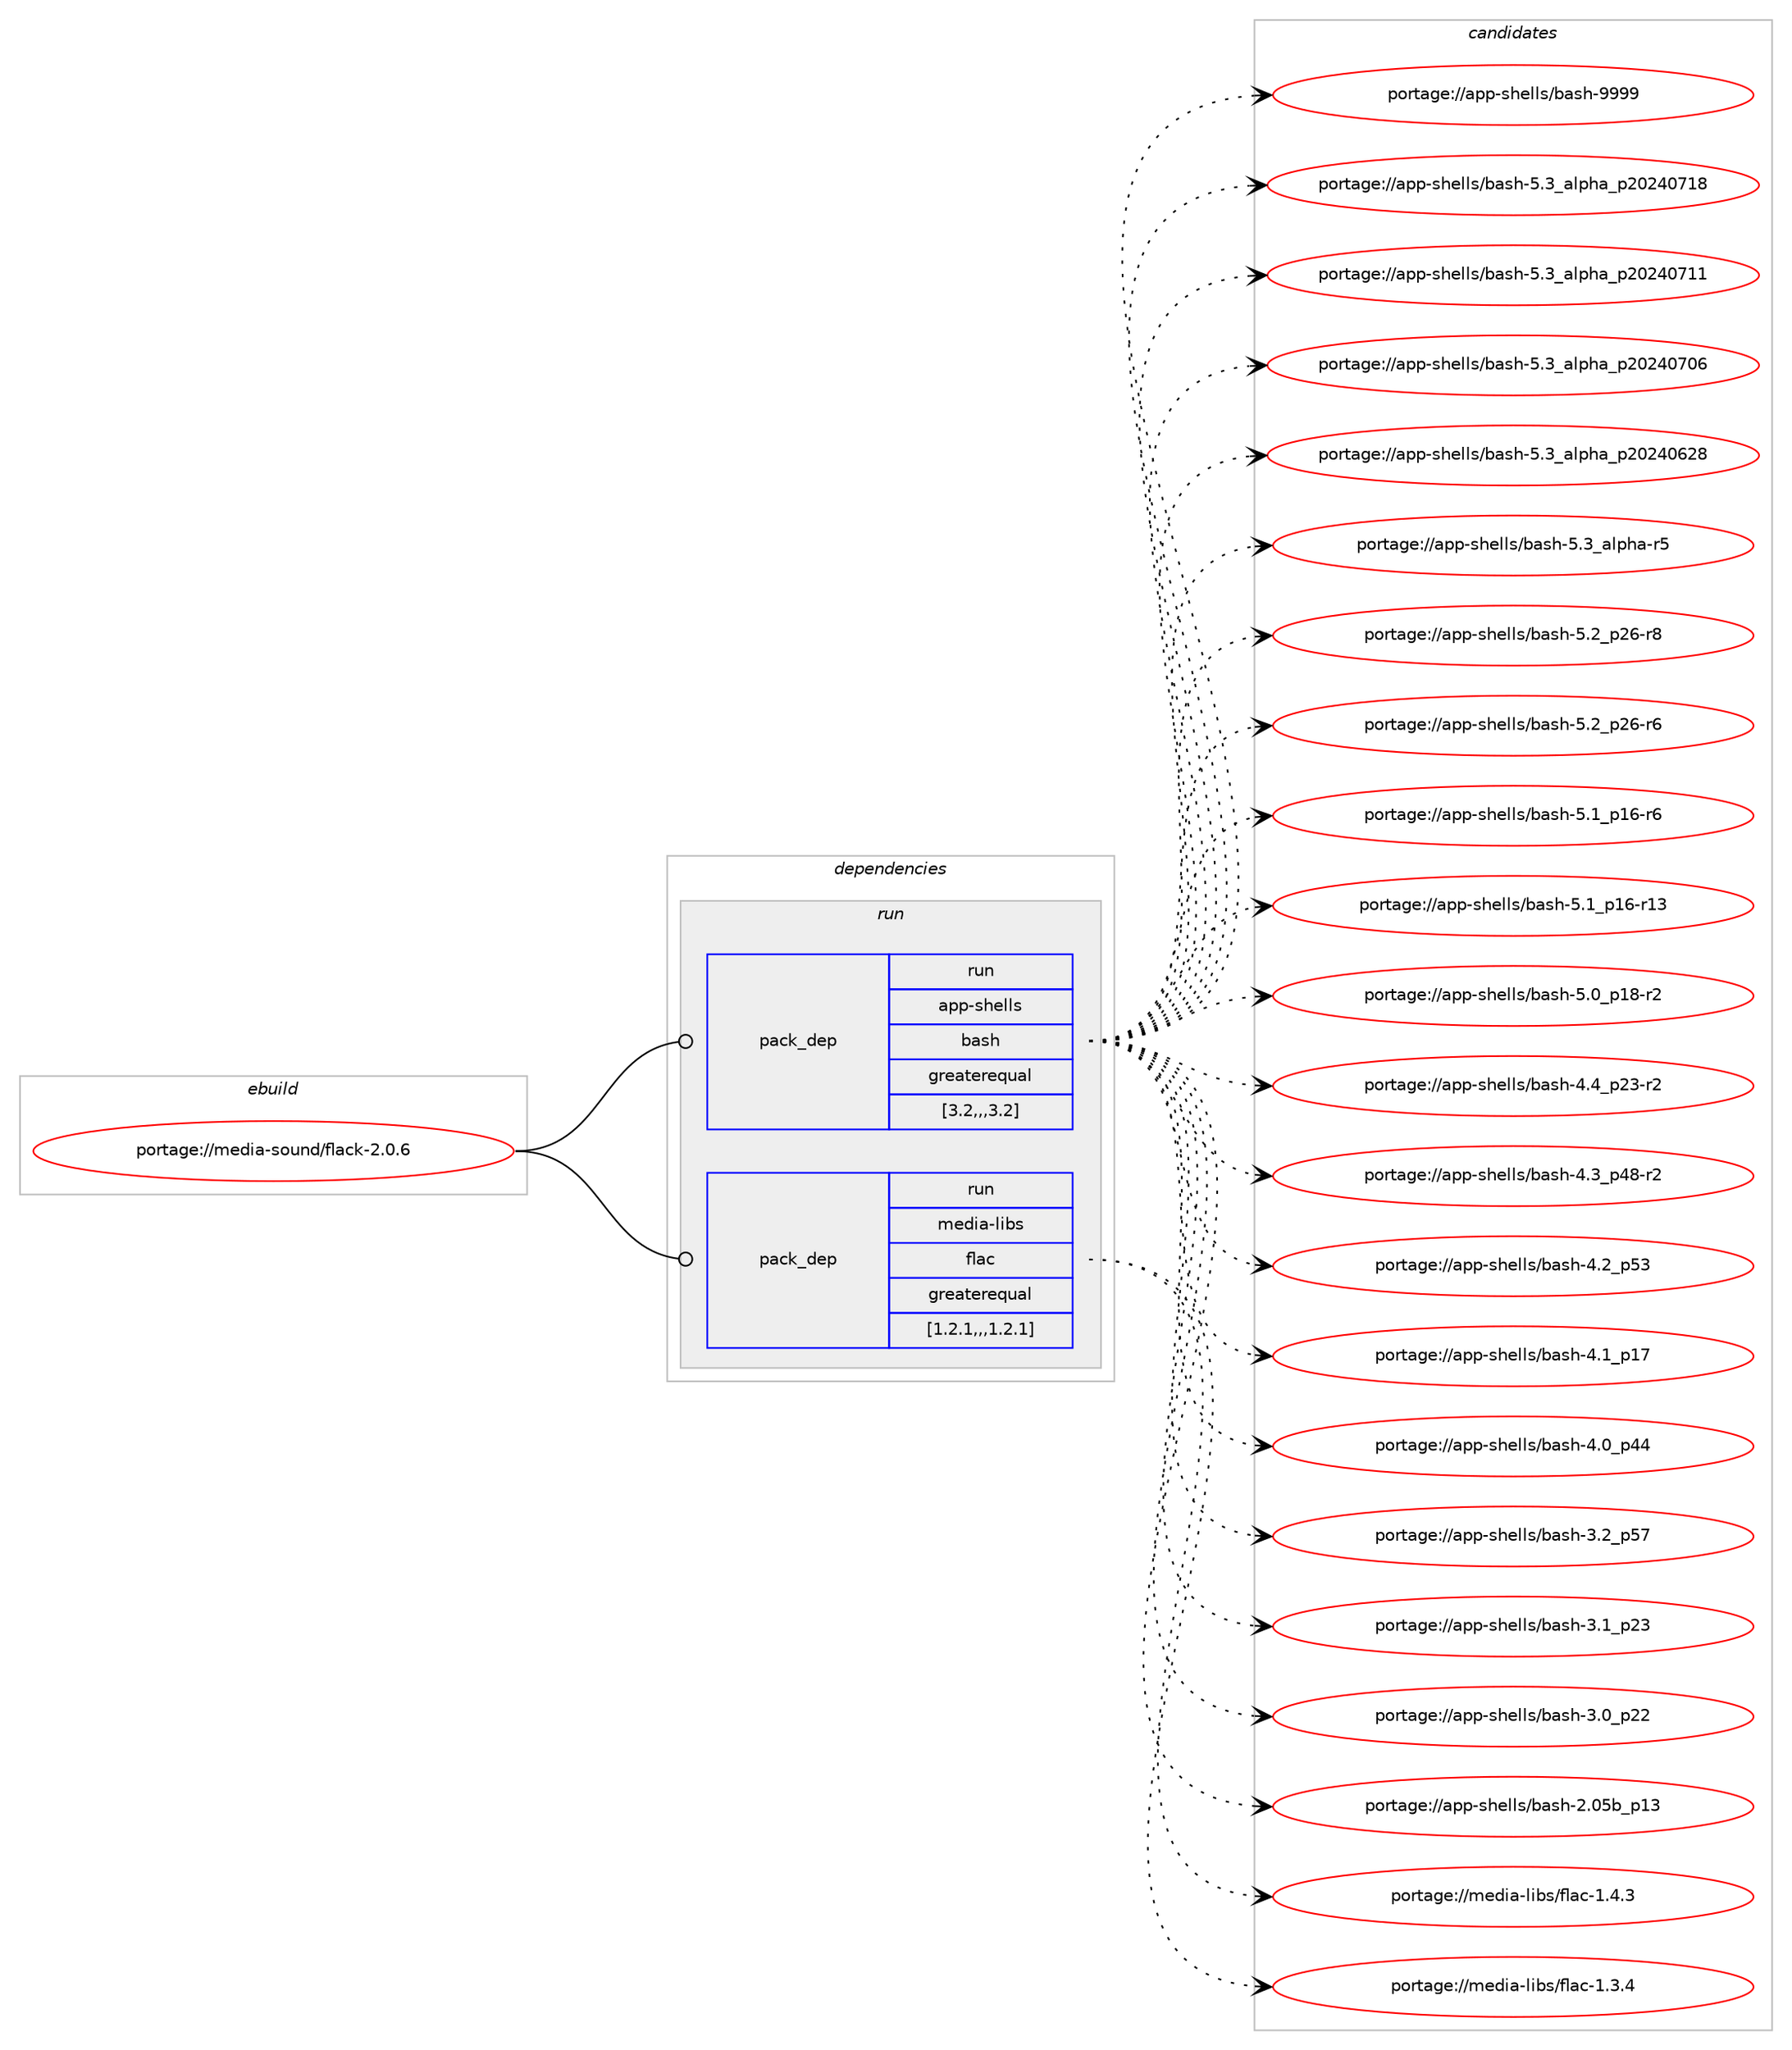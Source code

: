 digraph prolog {

# *************
# Graph options
# *************

newrank=true;
concentrate=true;
compound=true;
graph [rankdir=LR,fontname=Helvetica,fontsize=10,ranksep=1.5];#, ranksep=2.5, nodesep=0.2];
edge  [arrowhead=vee];
node  [fontname=Helvetica,fontsize=10];

# **********
# The ebuild
# **********

subgraph cluster_leftcol {
color=gray;
label=<<i>ebuild</i>>;
id [label="portage://media-sound/flack-2.0.6", color=red, width=4, href="../media-sound/flack-2.0.6.svg"];
}

# ****************
# The dependencies
# ****************

subgraph cluster_midcol {
color=gray;
label=<<i>dependencies</i>>;
subgraph cluster_compile {
fillcolor="#eeeeee";
style=filled;
label=<<i>compile</i>>;
}
subgraph cluster_compileandrun {
fillcolor="#eeeeee";
style=filled;
label=<<i>compile and run</i>>;
}
subgraph cluster_run {
fillcolor="#eeeeee";
style=filled;
label=<<i>run</i>>;
subgraph pack232808 {
dependency315149 [label=<<TABLE BORDER="0" CELLBORDER="1" CELLSPACING="0" CELLPADDING="4" WIDTH="220"><TR><TD ROWSPAN="6" CELLPADDING="30">pack_dep</TD></TR><TR><TD WIDTH="110">run</TD></TR><TR><TD>app-shells</TD></TR><TR><TD>bash</TD></TR><TR><TD>greaterequal</TD></TR><TR><TD>[3.2,,,3.2]</TD></TR></TABLE>>, shape=none, color=blue];
}
id:e -> dependency315149:w [weight=20,style="solid",arrowhead="odot"];
subgraph pack232809 {
dependency315150 [label=<<TABLE BORDER="0" CELLBORDER="1" CELLSPACING="0" CELLPADDING="4" WIDTH="220"><TR><TD ROWSPAN="6" CELLPADDING="30">pack_dep</TD></TR><TR><TD WIDTH="110">run</TD></TR><TR><TD>media-libs</TD></TR><TR><TD>flac</TD></TR><TR><TD>greaterequal</TD></TR><TR><TD>[1.2.1,,,1.2.1]</TD></TR></TABLE>>, shape=none, color=blue];
}
id:e -> dependency315150:w [weight=20,style="solid",arrowhead="odot"];
}
}

# **************
# The candidates
# **************

subgraph cluster_choices {
rank=same;
color=gray;
label=<<i>candidates</i>>;

subgraph choice232808 {
color=black;
nodesep=1;
choice97112112451151041011081081154798971151044557575757 [label="portage://app-shells/bash-9999", color=red, width=4,href="../app-shells/bash-9999.svg"];
choice971121124511510410110810811547989711510445534651959710811210497951125048505248554956 [label="portage://app-shells/bash-5.3_alpha_p20240718", color=red, width=4,href="../app-shells/bash-5.3_alpha_p20240718.svg"];
choice971121124511510410110810811547989711510445534651959710811210497951125048505248554949 [label="portage://app-shells/bash-5.3_alpha_p20240711", color=red, width=4,href="../app-shells/bash-5.3_alpha_p20240711.svg"];
choice971121124511510410110810811547989711510445534651959710811210497951125048505248554854 [label="portage://app-shells/bash-5.3_alpha_p20240706", color=red, width=4,href="../app-shells/bash-5.3_alpha_p20240706.svg"];
choice971121124511510410110810811547989711510445534651959710811210497951125048505248545056 [label="portage://app-shells/bash-5.3_alpha_p20240628", color=red, width=4,href="../app-shells/bash-5.3_alpha_p20240628.svg"];
choice9711211245115104101108108115479897115104455346519597108112104974511453 [label="portage://app-shells/bash-5.3_alpha-r5", color=red, width=4,href="../app-shells/bash-5.3_alpha-r5.svg"];
choice9711211245115104101108108115479897115104455346509511250544511456 [label="portage://app-shells/bash-5.2_p26-r8", color=red, width=4,href="../app-shells/bash-5.2_p26-r8.svg"];
choice9711211245115104101108108115479897115104455346509511250544511454 [label="portage://app-shells/bash-5.2_p26-r6", color=red, width=4,href="../app-shells/bash-5.2_p26-r6.svg"];
choice9711211245115104101108108115479897115104455346499511249544511454 [label="portage://app-shells/bash-5.1_p16-r6", color=red, width=4,href="../app-shells/bash-5.1_p16-r6.svg"];
choice971121124511510410110810811547989711510445534649951124954451144951 [label="portage://app-shells/bash-5.1_p16-r13", color=red, width=4,href="../app-shells/bash-5.1_p16-r13.svg"];
choice9711211245115104101108108115479897115104455346489511249564511450 [label="portage://app-shells/bash-5.0_p18-r2", color=red, width=4,href="../app-shells/bash-5.0_p18-r2.svg"];
choice9711211245115104101108108115479897115104455246529511250514511450 [label="portage://app-shells/bash-4.4_p23-r2", color=red, width=4,href="../app-shells/bash-4.4_p23-r2.svg"];
choice9711211245115104101108108115479897115104455246519511252564511450 [label="portage://app-shells/bash-4.3_p48-r2", color=red, width=4,href="../app-shells/bash-4.3_p48-r2.svg"];
choice971121124511510410110810811547989711510445524650951125351 [label="portage://app-shells/bash-4.2_p53", color=red, width=4,href="../app-shells/bash-4.2_p53.svg"];
choice971121124511510410110810811547989711510445524649951124955 [label="portage://app-shells/bash-4.1_p17", color=red, width=4,href="../app-shells/bash-4.1_p17.svg"];
choice971121124511510410110810811547989711510445524648951125252 [label="portage://app-shells/bash-4.0_p44", color=red, width=4,href="../app-shells/bash-4.0_p44.svg"];
choice971121124511510410110810811547989711510445514650951125355 [label="portage://app-shells/bash-3.2_p57", color=red, width=4,href="../app-shells/bash-3.2_p57.svg"];
choice971121124511510410110810811547989711510445514649951125051 [label="portage://app-shells/bash-3.1_p23", color=red, width=4,href="../app-shells/bash-3.1_p23.svg"];
choice971121124511510410110810811547989711510445514648951125050 [label="portage://app-shells/bash-3.0_p22", color=red, width=4,href="../app-shells/bash-3.0_p22.svg"];
choice9711211245115104101108108115479897115104455046485398951124951 [label="portage://app-shells/bash-2.05b_p13", color=red, width=4,href="../app-shells/bash-2.05b_p13.svg"];
dependency315149:e -> choice97112112451151041011081081154798971151044557575757:w [style=dotted,weight="100"];
dependency315149:e -> choice971121124511510410110810811547989711510445534651959710811210497951125048505248554956:w [style=dotted,weight="100"];
dependency315149:e -> choice971121124511510410110810811547989711510445534651959710811210497951125048505248554949:w [style=dotted,weight="100"];
dependency315149:e -> choice971121124511510410110810811547989711510445534651959710811210497951125048505248554854:w [style=dotted,weight="100"];
dependency315149:e -> choice971121124511510410110810811547989711510445534651959710811210497951125048505248545056:w [style=dotted,weight="100"];
dependency315149:e -> choice9711211245115104101108108115479897115104455346519597108112104974511453:w [style=dotted,weight="100"];
dependency315149:e -> choice9711211245115104101108108115479897115104455346509511250544511456:w [style=dotted,weight="100"];
dependency315149:e -> choice9711211245115104101108108115479897115104455346509511250544511454:w [style=dotted,weight="100"];
dependency315149:e -> choice9711211245115104101108108115479897115104455346499511249544511454:w [style=dotted,weight="100"];
dependency315149:e -> choice971121124511510410110810811547989711510445534649951124954451144951:w [style=dotted,weight="100"];
dependency315149:e -> choice9711211245115104101108108115479897115104455346489511249564511450:w [style=dotted,weight="100"];
dependency315149:e -> choice9711211245115104101108108115479897115104455246529511250514511450:w [style=dotted,weight="100"];
dependency315149:e -> choice9711211245115104101108108115479897115104455246519511252564511450:w [style=dotted,weight="100"];
dependency315149:e -> choice971121124511510410110810811547989711510445524650951125351:w [style=dotted,weight="100"];
dependency315149:e -> choice971121124511510410110810811547989711510445524649951124955:w [style=dotted,weight="100"];
dependency315149:e -> choice971121124511510410110810811547989711510445524648951125252:w [style=dotted,weight="100"];
dependency315149:e -> choice971121124511510410110810811547989711510445514650951125355:w [style=dotted,weight="100"];
dependency315149:e -> choice971121124511510410110810811547989711510445514649951125051:w [style=dotted,weight="100"];
dependency315149:e -> choice971121124511510410110810811547989711510445514648951125050:w [style=dotted,weight="100"];
dependency315149:e -> choice9711211245115104101108108115479897115104455046485398951124951:w [style=dotted,weight="100"];
}
subgraph choice232809 {
color=black;
nodesep=1;
choice109101100105974510810598115471021089799454946524651 [label="portage://media-libs/flac-1.4.3", color=red, width=4,href="../media-libs/flac-1.4.3.svg"];
choice109101100105974510810598115471021089799454946514652 [label="portage://media-libs/flac-1.3.4", color=red, width=4,href="../media-libs/flac-1.3.4.svg"];
dependency315150:e -> choice109101100105974510810598115471021089799454946524651:w [style=dotted,weight="100"];
dependency315150:e -> choice109101100105974510810598115471021089799454946514652:w [style=dotted,weight="100"];
}
}

}
